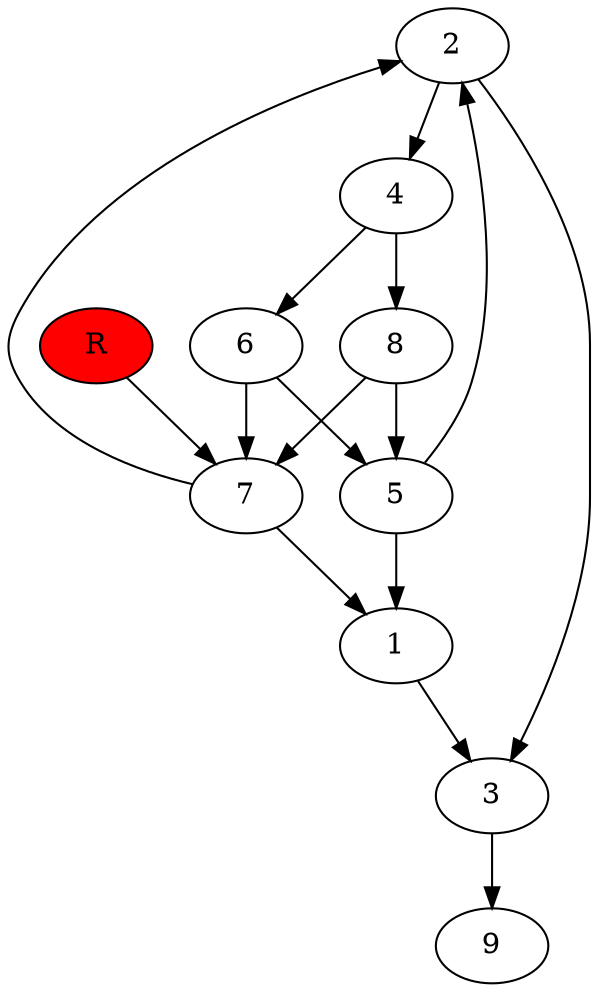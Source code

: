 digraph prb2794 {
	1
	2
	3
	4
	5
	6
	7
	8
	R [fillcolor="#ff0000" style=filled]
	1 -> 3
	2 -> 3
	2 -> 4
	3 -> 9
	4 -> 6
	4 -> 8
	5 -> 1
	5 -> 2
	6 -> 5
	6 -> 7
	7 -> 1
	7 -> 2
	8 -> 5
	8 -> 7
	R -> 7
}
